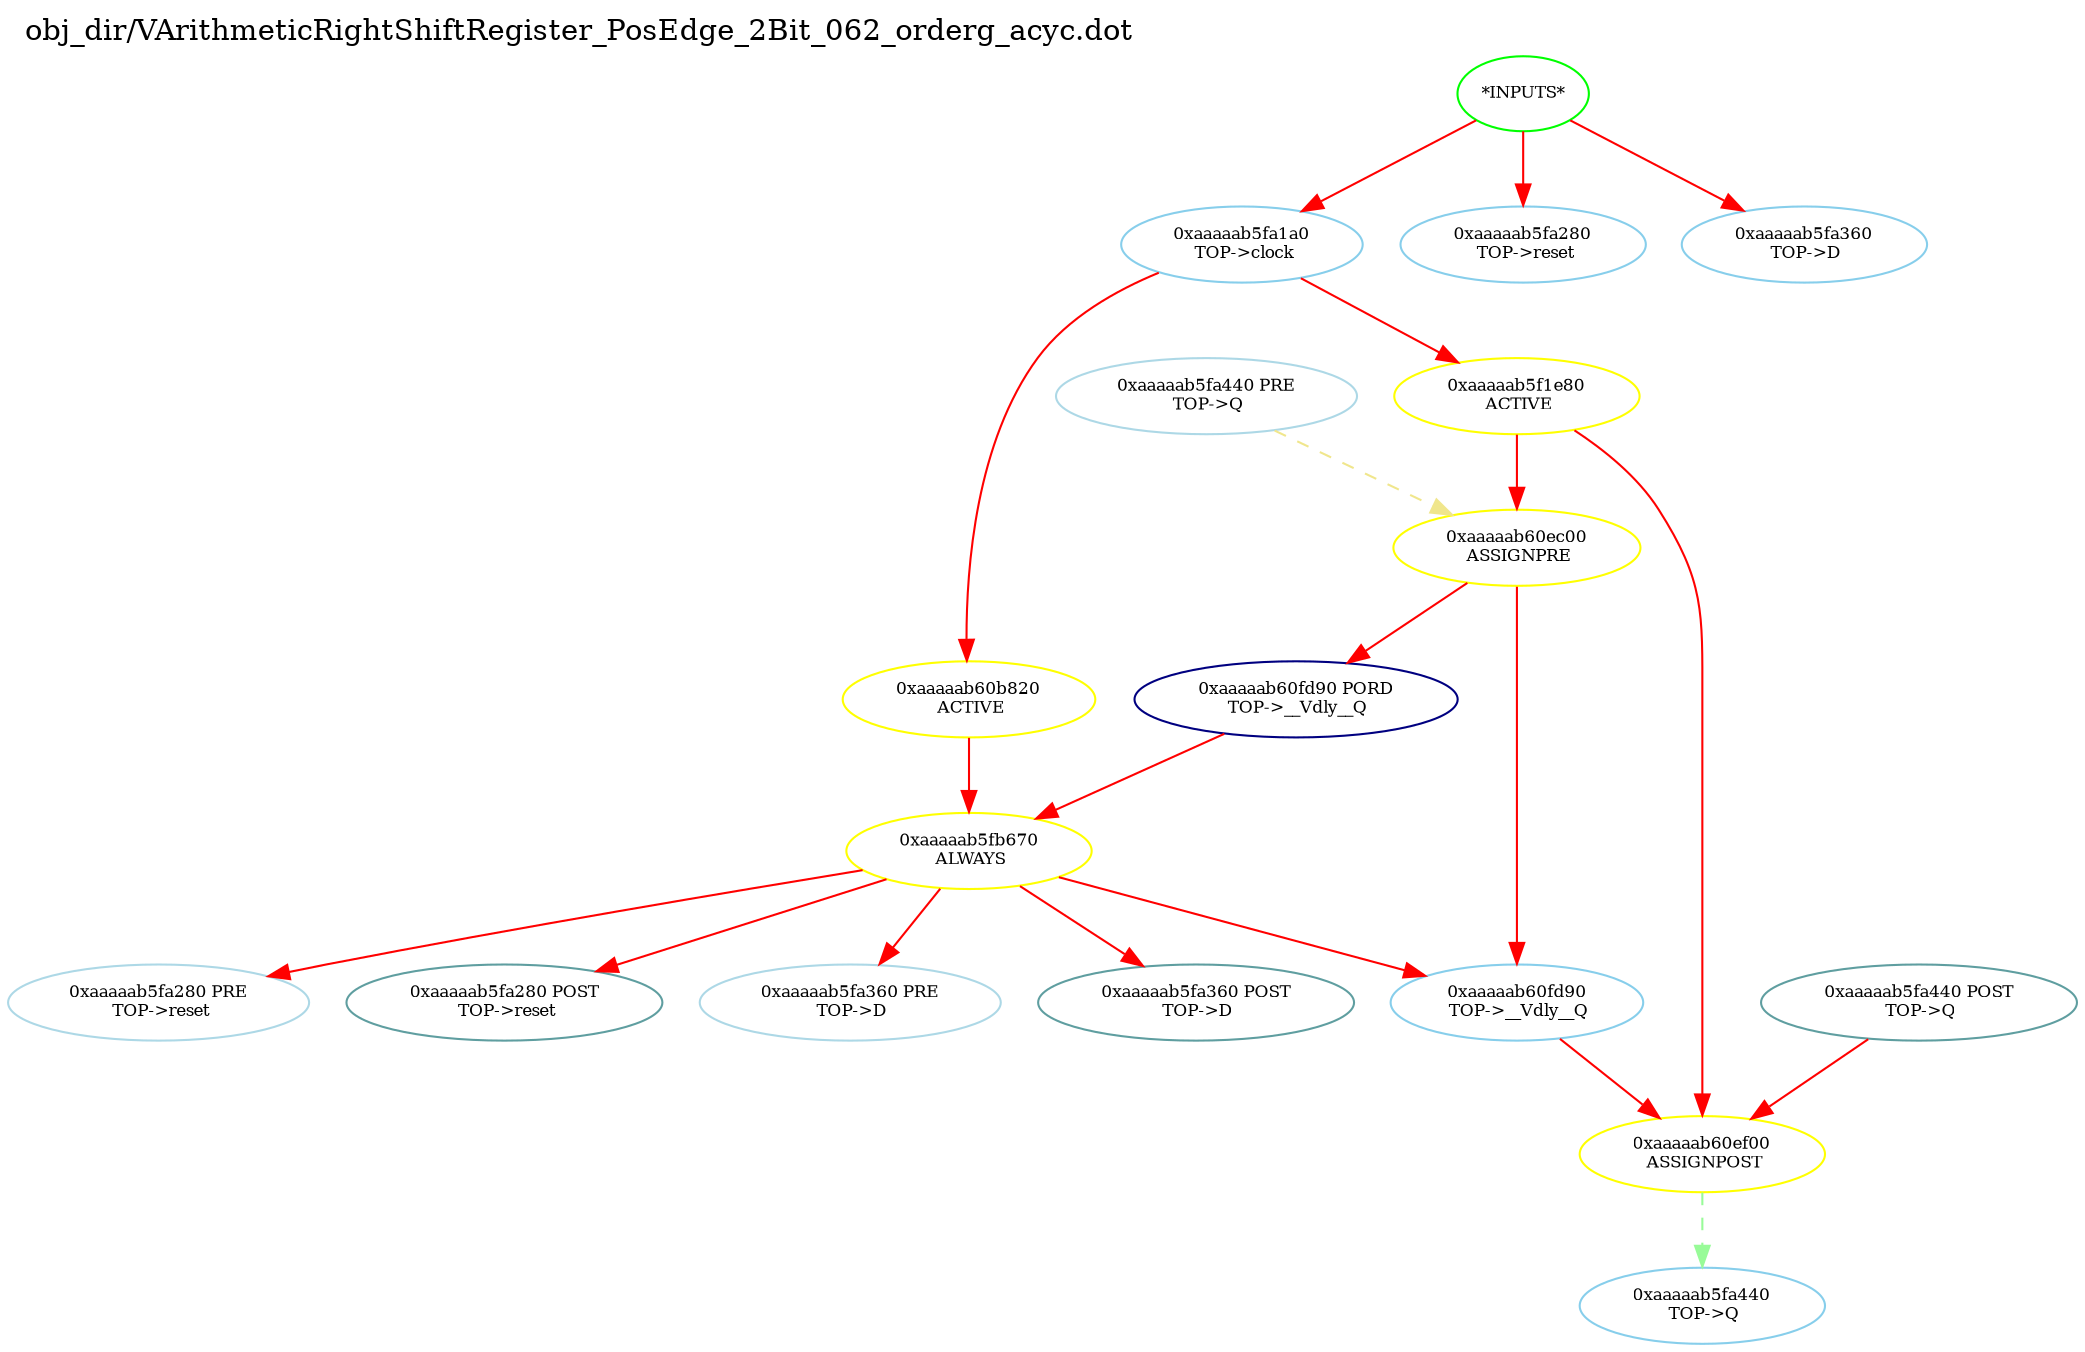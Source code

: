 digraph v3graph {
	graph	[label="obj_dir/VArithmeticRightShiftRegister_PosEdge_2Bit_062_orderg_acyc.dot",
		 labelloc=t, labeljust=l,
		 //size="7.5,10",
		 rankdir=TB];
	n0	[fontsize=8 label="*INPUTS*", color=green];
	n0xaaaaab5f9fe0_1	[fontsize=8 label="0xaaaaab5fa1a0\n TOP->clock", color=skyblue];
	n0xaaaaab5f9fe0_2	[fontsize=8 label="0xaaaaab5fa280\n TOP->reset", color=skyblue];
	n0xaaaaab5f9fe0_3	[fontsize=8 label="0xaaaaab5fa360\n TOP->D", color=skyblue];
	n0xaaaaab5f9fe0_4	[fontsize=8 label="0xaaaaab60b820\n ACTIVE", color=yellow];
	n0xaaaaab5f9fe0_5	[fontsize=8 label="0xaaaaab5fb670\n ALWAYS", color=yellow];
	n0xaaaaab5f9fe0_6	[fontsize=8 label="0xaaaaab5fa280 PRE\n TOP->reset", color=lightblue];
	n0xaaaaab5f9fe0_7	[fontsize=8 label="0xaaaaab5fa280 POST\n TOP->reset", color=CadetBlue];
	n0xaaaaab5f9fe0_8	[fontsize=8 label="0xaaaaab5fa360 PRE\n TOP->D", color=lightblue];
	n0xaaaaab5f9fe0_9	[fontsize=8 label="0xaaaaab5fa360 POST\n TOP->D", color=CadetBlue];
	n0xaaaaab5f9fe0_10	[fontsize=8 label="0xaaaaab60fd90 PORD\n TOP->__Vdly__Q", color=NavyBlue];
	n0xaaaaab5f9fe0_11	[fontsize=8 label="0xaaaaab60fd90\n TOP->__Vdly__Q", color=skyblue];
	n0xaaaaab5f9fe0_12	[fontsize=8 label="0xaaaaab5f1e80\n ACTIVE", color=yellow];
	n0xaaaaab5f9fe0_13	[fontsize=8 label="0xaaaaab60ec00\n ASSIGNPRE", color=yellow];
	n0xaaaaab5f9fe0_14	[fontsize=8 label="0xaaaaab5fa440 PRE\n TOP->Q", color=lightblue];
	n0xaaaaab5f9fe0_15	[fontsize=8 label="0xaaaaab60ef00\n ASSIGNPOST", color=yellow];
	n0xaaaaab5f9fe0_16	[fontsize=8 label="0xaaaaab5fa440\n TOP->Q", color=skyblue];
	n0xaaaaab5f9fe0_17	[fontsize=8 label="0xaaaaab5fa440 POST\n TOP->Q", color=CadetBlue];
	n0 -> n0xaaaaab5f9fe0_1 [fontsize=8 label="" weight=1 color=red];
	n0 -> n0xaaaaab5f9fe0_2 [fontsize=8 label="" weight=1 color=red];
	n0 -> n0xaaaaab5f9fe0_3 [fontsize=8 label="" weight=1 color=red];
	n0xaaaaab5f9fe0_1 -> n0xaaaaab5f9fe0_4 [fontsize=8 label="" weight=8 color=red];
	n0xaaaaab5f9fe0_1 -> n0xaaaaab5f9fe0_12 [fontsize=8 label="" weight=8 color=red];
	n0xaaaaab5f9fe0_4 -> n0xaaaaab5f9fe0_5 [fontsize=8 label="" weight=32 color=red];
	n0xaaaaab5f9fe0_5 -> n0xaaaaab5f9fe0_6 [fontsize=8 label="" weight=32 color=red];
	n0xaaaaab5f9fe0_5 -> n0xaaaaab5f9fe0_7 [fontsize=8 label="" weight=2 color=red];
	n0xaaaaab5f9fe0_5 -> n0xaaaaab5f9fe0_8 [fontsize=8 label="" weight=32 color=red];
	n0xaaaaab5f9fe0_5 -> n0xaaaaab5f9fe0_9 [fontsize=8 label="" weight=2 color=red];
	n0xaaaaab5f9fe0_5 -> n0xaaaaab5f9fe0_11 [fontsize=8 label="" weight=32 color=red];
	n0xaaaaab5f9fe0_10 -> n0xaaaaab5f9fe0_5 [fontsize=8 label="" weight=32 color=red];
	n0xaaaaab5f9fe0_11 -> n0xaaaaab5f9fe0_15 [fontsize=8 label="" weight=8 color=red];
	n0xaaaaab5f9fe0_12 -> n0xaaaaab5f9fe0_13 [fontsize=8 label="" weight=32 color=red];
	n0xaaaaab5f9fe0_12 -> n0xaaaaab5f9fe0_15 [fontsize=8 label="" weight=32 color=red];
	n0xaaaaab5f9fe0_13 -> n0xaaaaab5f9fe0_10 [fontsize=8 label="" weight=32 color=red];
	n0xaaaaab5f9fe0_13 -> n0xaaaaab5f9fe0_11 [fontsize=8 label="" weight=32 color=red];
	n0xaaaaab5f9fe0_14 -> n0xaaaaab5f9fe0_13 [fontsize=8 label="" weight=3 color=khaki style=dashed];
	n0xaaaaab5f9fe0_15 -> n0xaaaaab5f9fe0_16 [fontsize=8 label="" weight=1 color=PaleGreen style=dashed];
	n0xaaaaab5f9fe0_17 -> n0xaaaaab5f9fe0_15 [fontsize=8 label="" weight=2 color=red];
}
